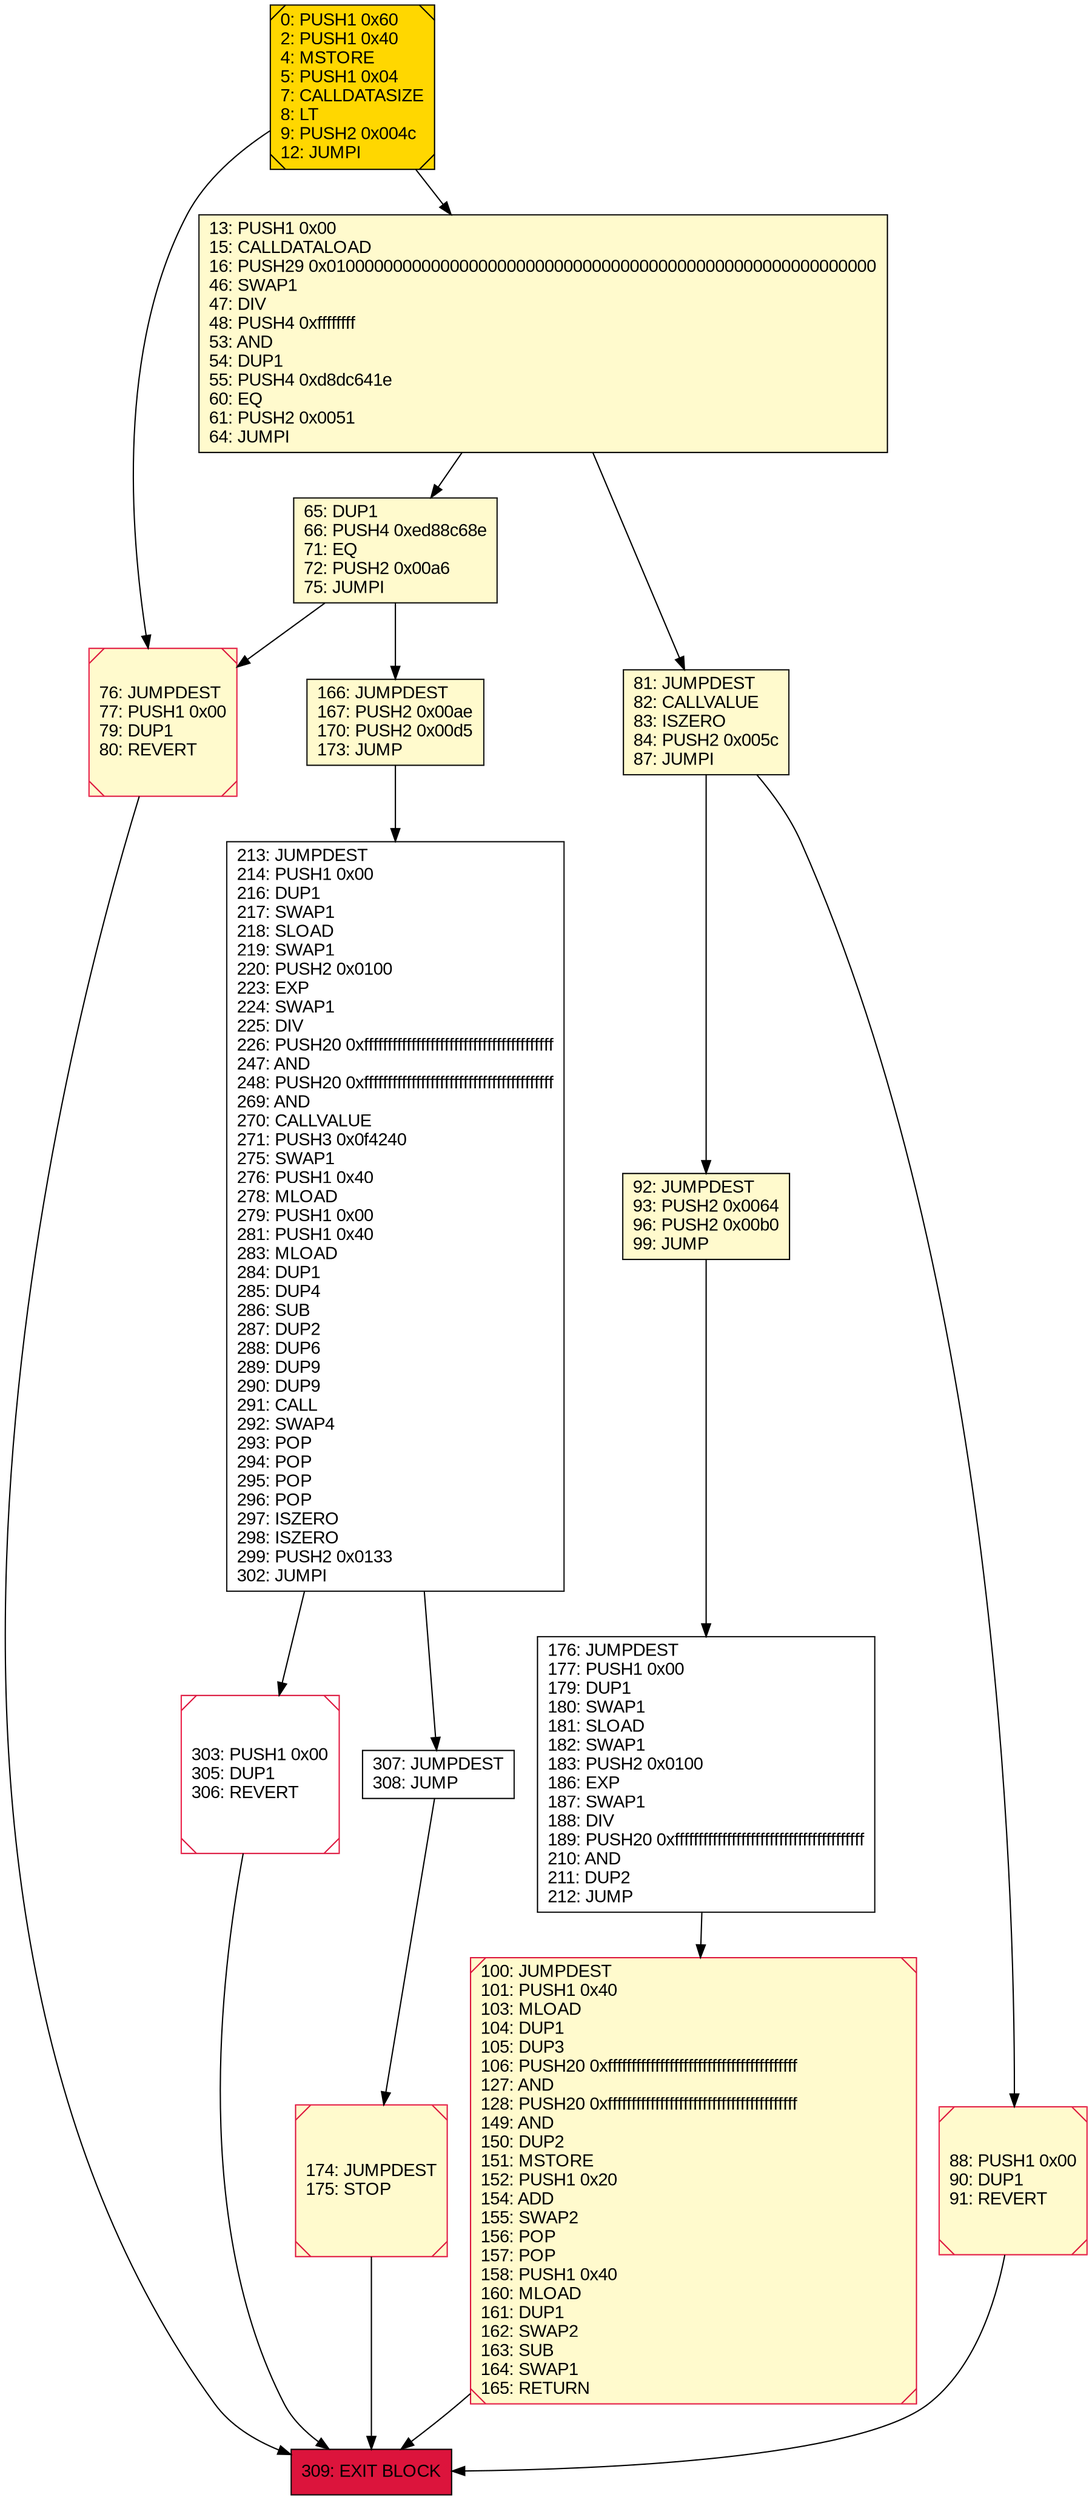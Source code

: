 digraph G {
bgcolor=transparent rankdir=UD;
node [shape=box style=filled color=black fillcolor=white fontname=arial fontcolor=black];
166 [label="166: JUMPDEST\l167: PUSH2 0x00ae\l170: PUSH2 0x00d5\l173: JUMP\l" fillcolor=lemonchiffon ];
92 [label="92: JUMPDEST\l93: PUSH2 0x0064\l96: PUSH2 0x00b0\l99: JUMP\l" fillcolor=lemonchiffon ];
307 [label="307: JUMPDEST\l308: JUMP\l" ];
0 [label="0: PUSH1 0x60\l2: PUSH1 0x40\l4: MSTORE\l5: PUSH1 0x04\l7: CALLDATASIZE\l8: LT\l9: PUSH2 0x004c\l12: JUMPI\l" fillcolor=lemonchiffon shape=Msquare fillcolor=gold ];
176 [label="176: JUMPDEST\l177: PUSH1 0x00\l179: DUP1\l180: SWAP1\l181: SLOAD\l182: SWAP1\l183: PUSH2 0x0100\l186: EXP\l187: SWAP1\l188: DIV\l189: PUSH20 0xffffffffffffffffffffffffffffffffffffffff\l210: AND\l211: DUP2\l212: JUMP\l" ];
76 [label="76: JUMPDEST\l77: PUSH1 0x00\l79: DUP1\l80: REVERT\l" fillcolor=lemonchiffon shape=Msquare color=crimson ];
303 [label="303: PUSH1 0x00\l305: DUP1\l306: REVERT\l" shape=Msquare color=crimson ];
81 [label="81: JUMPDEST\l82: CALLVALUE\l83: ISZERO\l84: PUSH2 0x005c\l87: JUMPI\l" fillcolor=lemonchiffon ];
309 [label="309: EXIT BLOCK\l" fillcolor=crimson ];
100 [label="100: JUMPDEST\l101: PUSH1 0x40\l103: MLOAD\l104: DUP1\l105: DUP3\l106: PUSH20 0xffffffffffffffffffffffffffffffffffffffff\l127: AND\l128: PUSH20 0xffffffffffffffffffffffffffffffffffffffff\l149: AND\l150: DUP2\l151: MSTORE\l152: PUSH1 0x20\l154: ADD\l155: SWAP2\l156: POP\l157: POP\l158: PUSH1 0x40\l160: MLOAD\l161: DUP1\l162: SWAP2\l163: SUB\l164: SWAP1\l165: RETURN\l" fillcolor=lemonchiffon shape=Msquare color=crimson ];
213 [label="213: JUMPDEST\l214: PUSH1 0x00\l216: DUP1\l217: SWAP1\l218: SLOAD\l219: SWAP1\l220: PUSH2 0x0100\l223: EXP\l224: SWAP1\l225: DIV\l226: PUSH20 0xffffffffffffffffffffffffffffffffffffffff\l247: AND\l248: PUSH20 0xffffffffffffffffffffffffffffffffffffffff\l269: AND\l270: CALLVALUE\l271: PUSH3 0x0f4240\l275: SWAP1\l276: PUSH1 0x40\l278: MLOAD\l279: PUSH1 0x00\l281: PUSH1 0x40\l283: MLOAD\l284: DUP1\l285: DUP4\l286: SUB\l287: DUP2\l288: DUP6\l289: DUP9\l290: DUP9\l291: CALL\l292: SWAP4\l293: POP\l294: POP\l295: POP\l296: POP\l297: ISZERO\l298: ISZERO\l299: PUSH2 0x0133\l302: JUMPI\l" ];
13 [label="13: PUSH1 0x00\l15: CALLDATALOAD\l16: PUSH29 0x0100000000000000000000000000000000000000000000000000000000\l46: SWAP1\l47: DIV\l48: PUSH4 0xffffffff\l53: AND\l54: DUP1\l55: PUSH4 0xd8dc641e\l60: EQ\l61: PUSH2 0x0051\l64: JUMPI\l" fillcolor=lemonchiffon ];
88 [label="88: PUSH1 0x00\l90: DUP1\l91: REVERT\l" fillcolor=lemonchiffon shape=Msquare color=crimson ];
174 [label="174: JUMPDEST\l175: STOP\l" fillcolor=lemonchiffon shape=Msquare color=crimson ];
65 [label="65: DUP1\l66: PUSH4 0xed88c68e\l71: EQ\l72: PUSH2 0x00a6\l75: JUMPI\l" fillcolor=lemonchiffon ];
100 -> 309;
13 -> 65;
92 -> 176;
13 -> 81;
81 -> 88;
88 -> 309;
0 -> 76;
174 -> 309;
176 -> 100;
65 -> 76;
81 -> 92;
213 -> 307;
166 -> 213;
213 -> 303;
65 -> 166;
303 -> 309;
76 -> 309;
0 -> 13;
307 -> 174;
}